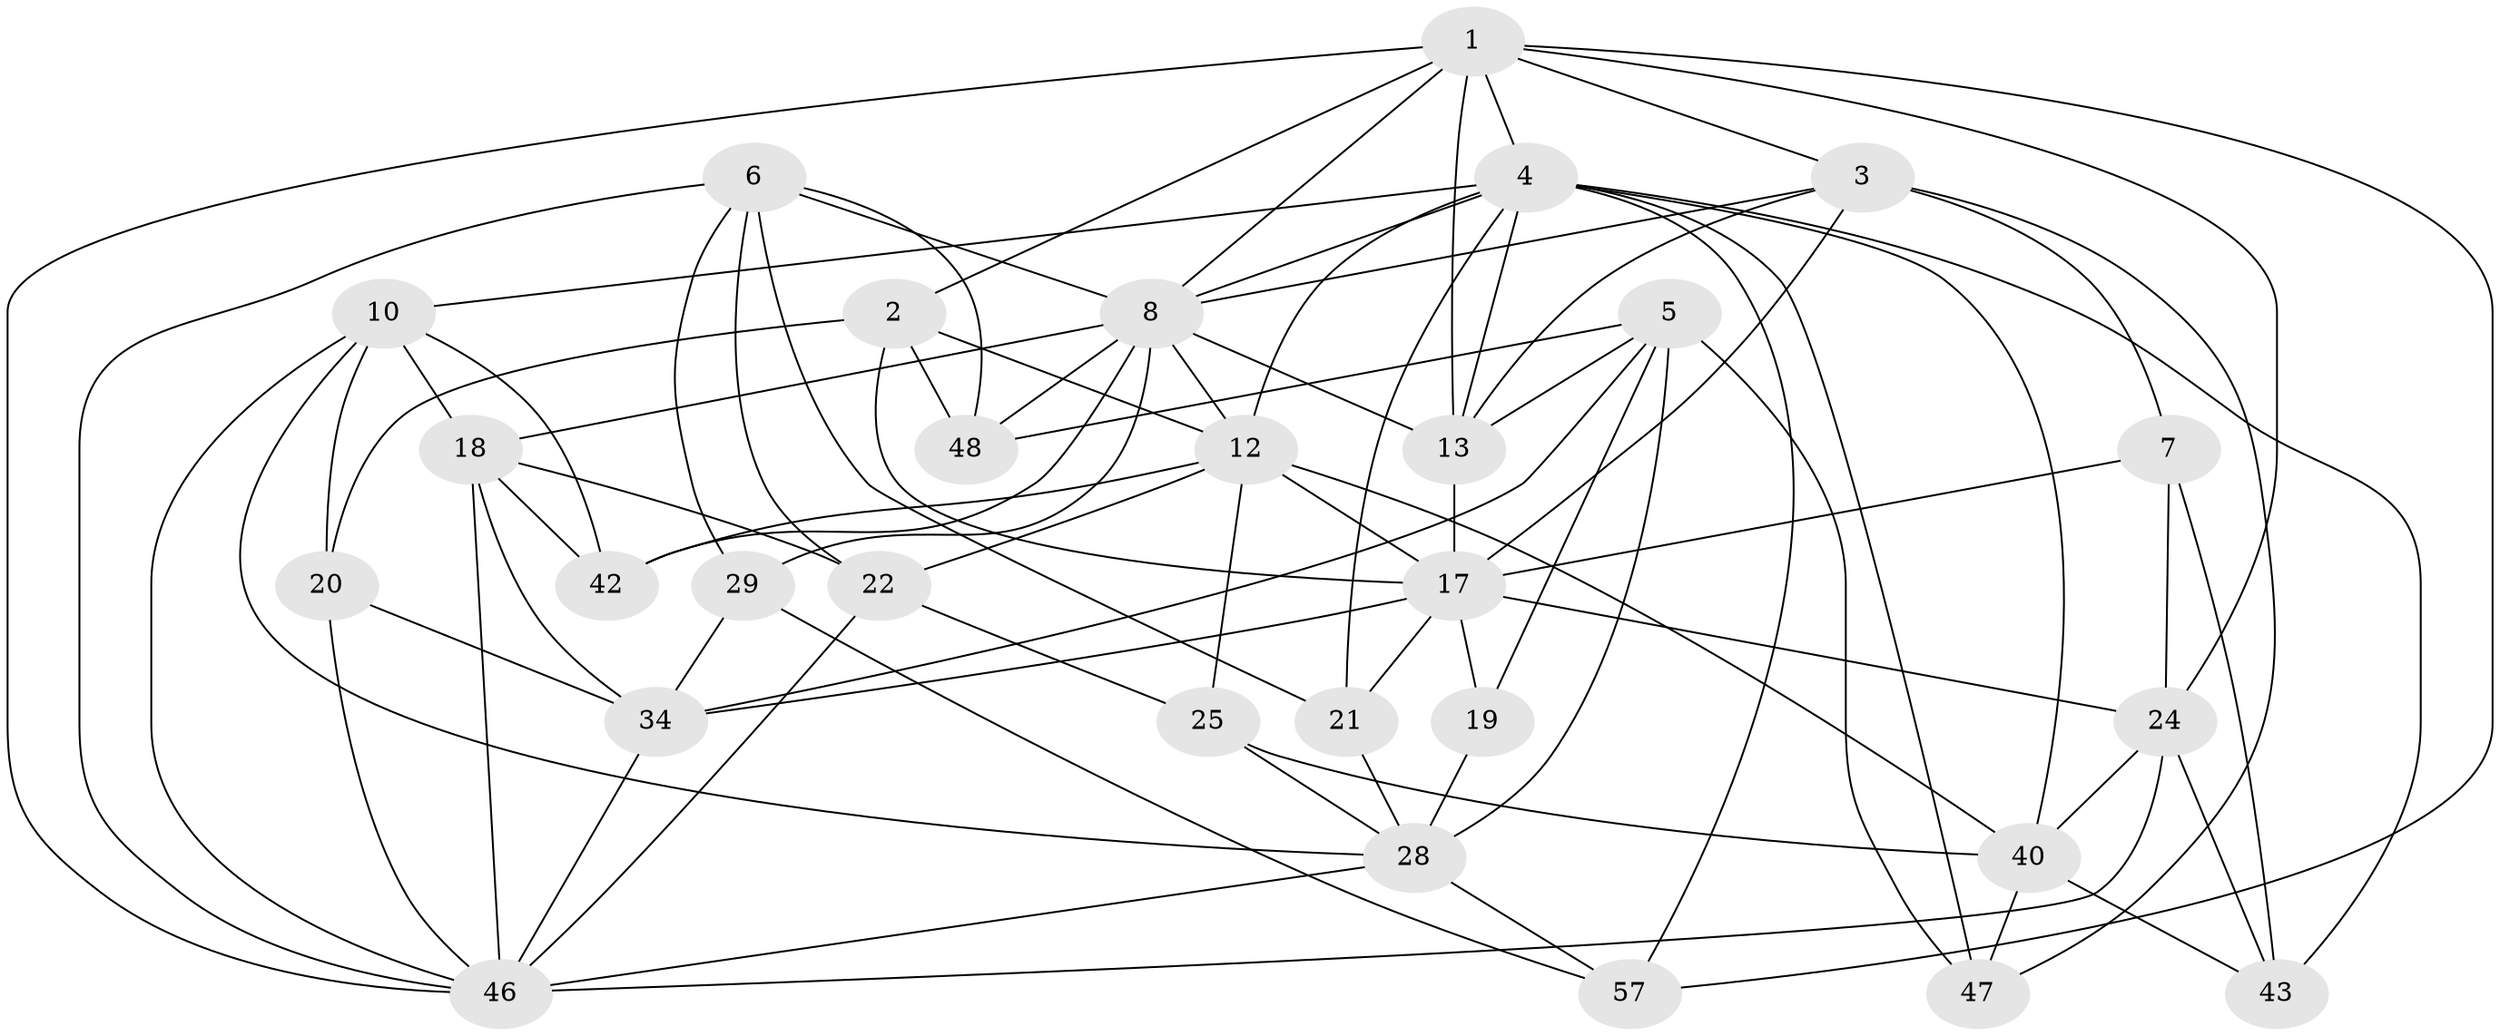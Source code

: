 // original degree distribution, {4: 1.0}
// Generated by graph-tools (version 1.1) at 2025/16/03/09/25 04:16:20]
// undirected, 29 vertices, 84 edges
graph export_dot {
graph [start="1"]
  node [color=gray90,style=filled];
  1 [super="+9+54"];
  2 [super="+41"];
  3 [super="+30"];
  4 [super="+32+53+14"];
  5 [super="+11"];
  6 [super="+58"];
  7;
  8 [super="+26+15"];
  10 [super="+37"];
  12 [super="+23+51"];
  13 [super="+16"];
  17 [super="+33+31+39"];
  18 [super="+44"];
  19;
  20;
  21;
  22 [super="+38"];
  24 [super="+52"];
  25;
  28 [super="+36+45"];
  29;
  34 [super="+35"];
  40 [super="+50"];
  42;
  43;
  46 [super="+55+49+56"];
  47;
  48;
  57;
  1 -- 3;
  1 -- 2;
  1 -- 57;
  1 -- 13;
  1 -- 46;
  1 -- 24;
  1 -- 4;
  1 -- 8;
  2 -- 20;
  2 -- 12;
  2 -- 48;
  2 -- 17 [weight=2];
  3 -- 8;
  3 -- 47;
  3 -- 13;
  3 -- 7;
  3 -- 17;
  4 -- 57;
  4 -- 43;
  4 -- 13;
  4 -- 47;
  4 -- 40;
  4 -- 21;
  4 -- 10;
  4 -- 12;
  4 -- 8;
  5 -- 19;
  5 -- 47;
  5 -- 28;
  5 -- 48;
  5 -- 34;
  5 -- 13;
  6 -- 48;
  6 -- 29;
  6 -- 46;
  6 -- 21;
  6 -- 22;
  6 -- 8;
  7 -- 43;
  7 -- 24;
  7 -- 17;
  8 -- 18;
  8 -- 48;
  8 -- 29;
  8 -- 42;
  8 -- 13;
  8 -- 12;
  10 -- 42;
  10 -- 18;
  10 -- 28;
  10 -- 20;
  10 -- 46;
  12 -- 25;
  12 -- 22;
  12 -- 17;
  12 -- 40;
  12 -- 42;
  13 -- 17;
  17 -- 19;
  17 -- 24;
  17 -- 21;
  17 -- 34;
  18 -- 34;
  18 -- 46;
  18 -- 42;
  18 -- 22;
  19 -- 28 [weight=2];
  20 -- 34;
  20 -- 46;
  21 -- 28;
  22 -- 25;
  22 -- 46 [weight=2];
  24 -- 43;
  24 -- 46;
  24 -- 40;
  25 -- 40;
  25 -- 28;
  28 -- 57;
  28 -- 46;
  29 -- 57;
  29 -- 34;
  34 -- 46;
  40 -- 47;
  40 -- 43;
}
